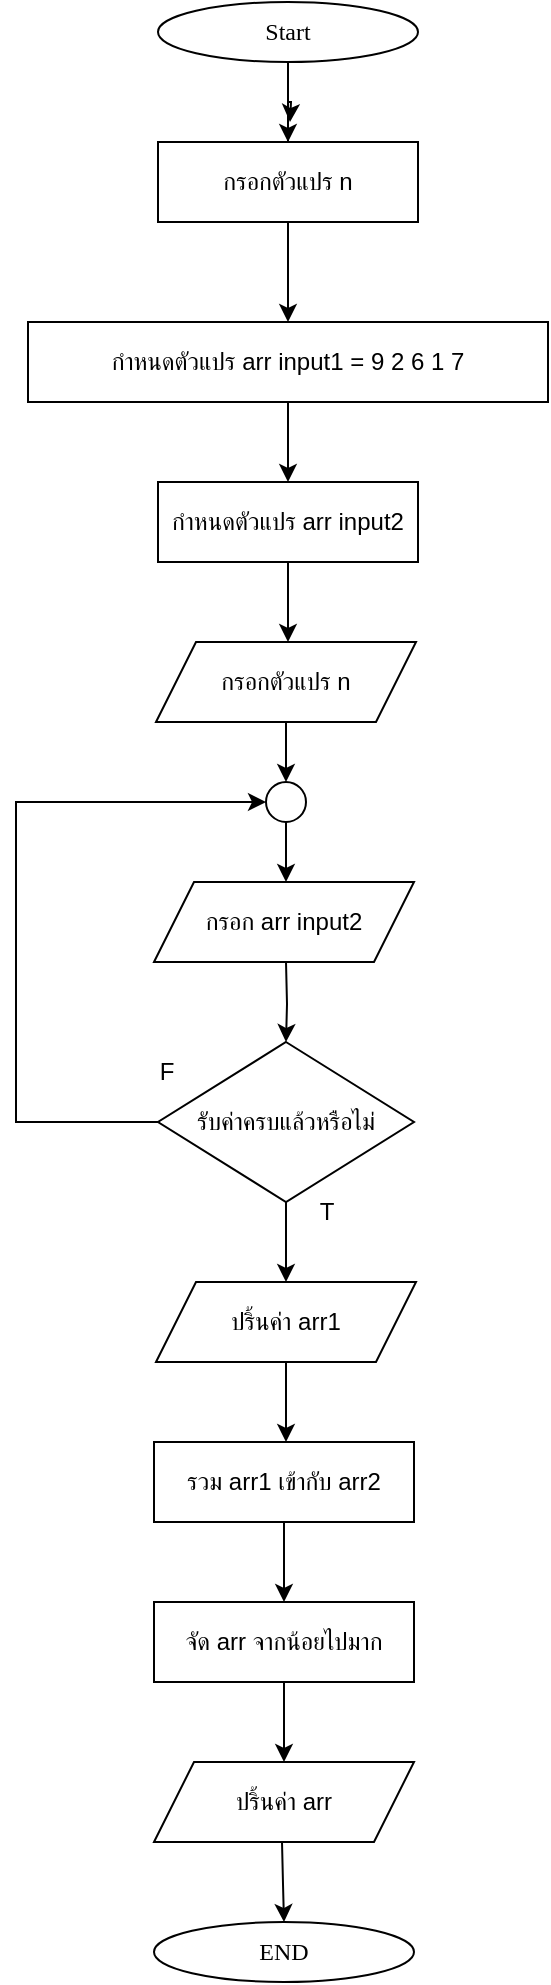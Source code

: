 <mxfile version="25.0.1">
  <diagram name="Page-1" id="zmVKw1Yn3QFlj3lUQ7tH">
    <mxGraphModel dx="3455" dy="2513" grid="1" gridSize="10" guides="1" tooltips="1" connect="1" arrows="1" fold="1" page="1" pageScale="1" pageWidth="850" pageHeight="1100" math="0" shadow="0">
      <root>
        <mxCell id="0" />
        <mxCell id="1" parent="0" />
        <mxCell id="lfAc_cLci4eOYNXYxlRv-4" value="" style="edgeStyle=orthogonalEdgeStyle;rounded=0;orthogonalLoop=1;jettySize=auto;html=1;" edge="1" parent="1" target="lfAc_cLci4eOYNXYxlRv-11">
          <mxGeometry relative="1" as="geometry">
            <mxPoint x="-499.0" y="220" as="sourcePoint" />
          </mxGeometry>
        </mxCell>
        <mxCell id="lfAc_cLci4eOYNXYxlRv-5" value="ปริ้นค่า arr" style="rounded=0;whiteSpace=wrap;html=1;shape=parallelogram;perimeter=parallelogramPerimeter;fixedSize=1;" vertex="1" parent="1">
          <mxGeometry x="-563.0" y="180" width="130" height="40" as="geometry" />
        </mxCell>
        <mxCell id="lfAc_cLci4eOYNXYxlRv-6" value="" style="edgeStyle=orthogonalEdgeStyle;rounded=0;orthogonalLoop=1;jettySize=auto;html=1;" edge="1" parent="1" source="lfAc_cLci4eOYNXYxlRv-7">
          <mxGeometry relative="1" as="geometry">
            <mxPoint x="-497.0" y="-260" as="targetPoint" />
          </mxGeometry>
        </mxCell>
        <mxCell id="lfAc_cLci4eOYNXYxlRv-7" value="" style="ellipse;whiteSpace=wrap;html=1;aspect=fixed;" vertex="1" parent="1">
          <mxGeometry x="-507" y="-310" width="20" height="20" as="geometry" />
        </mxCell>
        <mxCell id="lfAc_cLci4eOYNXYxlRv-8" style="edgeStyle=orthogonalEdgeStyle;rounded=0;orthogonalLoop=1;jettySize=auto;html=1;entryX=0;entryY=0.5;entryDx=0;entryDy=0;" edge="1" parent="1" source="lfAc_cLci4eOYNXYxlRv-10" target="lfAc_cLci4eOYNXYxlRv-7">
          <mxGeometry relative="1" as="geometry">
            <Array as="points">
              <mxPoint x="-632" y="-140" />
              <mxPoint x="-632" y="-300" />
            </Array>
          </mxGeometry>
        </mxCell>
        <mxCell id="lfAc_cLci4eOYNXYxlRv-111" value="" style="edgeStyle=orthogonalEdgeStyle;rounded=0;orthogonalLoop=1;jettySize=auto;html=1;" edge="1" parent="1" source="lfAc_cLci4eOYNXYxlRv-10" target="lfAc_cLci4eOYNXYxlRv-109">
          <mxGeometry relative="1" as="geometry" />
        </mxCell>
        <mxCell id="lfAc_cLci4eOYNXYxlRv-10" value="รับค่าครบแล้วหรือไม่" style="rhombus;whiteSpace=wrap;html=1;" vertex="1" parent="1">
          <mxGeometry x="-561" y="-180" width="128" height="80" as="geometry" />
        </mxCell>
        <mxCell id="lfAc_cLci4eOYNXYxlRv-11" value="&lt;font face=&quot;Sarabun&quot;&gt;END&lt;/font&gt;" style="ellipse;whiteSpace=wrap;html=1;" vertex="1" parent="1">
          <mxGeometry x="-563.0" y="260" width="130" height="30" as="geometry" />
        </mxCell>
        <mxCell id="lfAc_cLci4eOYNXYxlRv-32" value="" style="edgeStyle=orthogonalEdgeStyle;rounded=0;orthogonalLoop=1;jettySize=auto;html=1;" edge="1" parent="1" target="lfAc_cLci4eOYNXYxlRv-10">
          <mxGeometry relative="1" as="geometry">
            <mxPoint x="-497" y="-220" as="sourcePoint" />
          </mxGeometry>
        </mxCell>
        <mxCell id="lfAc_cLci4eOYNXYxlRv-34" value="T" style="text;html=1;align=center;verticalAlign=middle;resizable=0;points=[];autosize=1;strokeColor=none;fillColor=none;" vertex="1" parent="1">
          <mxGeometry x="-492" y="-110" width="30" height="30" as="geometry" />
        </mxCell>
        <mxCell id="lfAc_cLci4eOYNXYxlRv-35" value="F" style="text;html=1;align=center;verticalAlign=middle;resizable=0;points=[];autosize=1;strokeColor=none;fillColor=none;" vertex="1" parent="1">
          <mxGeometry x="-572" y="-180" width="30" height="30" as="geometry" />
        </mxCell>
        <mxCell id="lfAc_cLci4eOYNXYxlRv-39" value="" style="edgeStyle=orthogonalEdgeStyle;rounded=0;orthogonalLoop=1;jettySize=auto;html=1;" edge="1" parent="1" source="lfAc_cLci4eOYNXYxlRv-37" target="lfAc_cLci4eOYNXYxlRv-5">
          <mxGeometry relative="1" as="geometry" />
        </mxCell>
        <mxCell id="lfAc_cLci4eOYNXYxlRv-37" value="จัด arr จากน้อยไปมาก" style="rounded=0;whiteSpace=wrap;html=1;" vertex="1" parent="1">
          <mxGeometry x="-563" y="100" width="130" height="40" as="geometry" />
        </mxCell>
        <mxCell id="lfAc_cLci4eOYNXYxlRv-74" value="" style="edgeStyle=orthogonalEdgeStyle;rounded=0;orthogonalLoop=1;jettySize=auto;html=1;entryX=0.5;entryY=0;entryDx=0;entryDy=0;" edge="1" parent="1" source="lfAc_cLci4eOYNXYxlRv-75">
          <mxGeometry relative="1" as="geometry">
            <mxPoint x="-496.0" y="-630" as="targetPoint" />
          </mxGeometry>
        </mxCell>
        <mxCell id="lfAc_cLci4eOYNXYxlRv-75" value="&lt;font data-font-src=&quot;https://fonts.googleapis.com/css?family=Sarabun&quot; face=&quot;Sarabun&quot;&gt;Start&lt;/font&gt;" style="ellipse;whiteSpace=wrap;html=1;" vertex="1" parent="1">
          <mxGeometry x="-561.0" y="-700" width="130" height="30" as="geometry" />
        </mxCell>
        <mxCell id="lfAc_cLci4eOYNXYxlRv-76" value="" style="edgeStyle=orthogonalEdgeStyle;rounded=0;orthogonalLoop=1;jettySize=auto;html=1;" edge="1" parent="1" source="lfAc_cLci4eOYNXYxlRv-77" target="lfAc_cLci4eOYNXYxlRv-79">
          <mxGeometry relative="1" as="geometry" />
        </mxCell>
        <mxCell id="lfAc_cLci4eOYNXYxlRv-77" value="กำหนดตัวแปร arr input1 =&amp;nbsp;9 2 6 1 7" style="rounded=0;whiteSpace=wrap;html=1;" vertex="1" parent="1">
          <mxGeometry x="-626" y="-540" width="260" height="40" as="geometry" />
        </mxCell>
        <mxCell id="lfAc_cLci4eOYNXYxlRv-78" value="" style="edgeStyle=orthogonalEdgeStyle;rounded=0;orthogonalLoop=1;jettySize=auto;html=1;" edge="1" parent="1" source="lfAc_cLci4eOYNXYxlRv-79">
          <mxGeometry relative="1" as="geometry">
            <mxPoint x="-496.0" y="-380.0" as="targetPoint" />
          </mxGeometry>
        </mxCell>
        <mxCell id="lfAc_cLci4eOYNXYxlRv-79" value="กำหนดตัวแปร arr input2" style="rounded=0;whiteSpace=wrap;html=1;" vertex="1" parent="1">
          <mxGeometry x="-561.0" y="-460" width="130" height="40" as="geometry" />
        </mxCell>
        <mxCell id="lfAc_cLci4eOYNXYxlRv-82" value="" style="edgeStyle=orthogonalEdgeStyle;rounded=0;orthogonalLoop=1;jettySize=auto;html=1;" edge="1" parent="1" source="lfAc_cLci4eOYNXYxlRv-83">
          <mxGeometry relative="1" as="geometry">
            <mxPoint x="-495" y="-640" as="targetPoint" />
          </mxGeometry>
        </mxCell>
        <mxCell id="lfAc_cLci4eOYNXYxlRv-108" value="" style="edgeStyle=orthogonalEdgeStyle;rounded=0;orthogonalLoop=1;jettySize=auto;html=1;" edge="1" parent="1" source="lfAc_cLci4eOYNXYxlRv-83" target="lfAc_cLci4eOYNXYxlRv-77">
          <mxGeometry relative="1" as="geometry" />
        </mxCell>
        <mxCell id="lfAc_cLci4eOYNXYxlRv-83" value="กรอกตัวแปร n" style="rounded=0;whiteSpace=wrap;html=1;shape=label;fixedSize=1;" vertex="1" parent="1">
          <mxGeometry x="-561.0" y="-630" width="130" height="40" as="geometry" />
        </mxCell>
        <mxCell id="lfAc_cLci4eOYNXYxlRv-112" value="" style="edgeStyle=orthogonalEdgeStyle;rounded=0;orthogonalLoop=1;jettySize=auto;html=1;" edge="1" parent="1" source="lfAc_cLci4eOYNXYxlRv-85" target="lfAc_cLci4eOYNXYxlRv-7">
          <mxGeometry relative="1" as="geometry" />
        </mxCell>
        <mxCell id="lfAc_cLci4eOYNXYxlRv-85" value="กรอกตัวแปร n" style="rounded=0;whiteSpace=wrap;html=1;shape=parallelogram;perimeter=parallelogramPerimeter;fixedSize=1;" vertex="1" parent="1">
          <mxGeometry x="-562.0" y="-380" width="130" height="40" as="geometry" />
        </mxCell>
        <mxCell id="lfAc_cLci4eOYNXYxlRv-90" value="กรอก arr input2" style="rounded=0;whiteSpace=wrap;html=1;shape=parallelogram;perimeter=parallelogramPerimeter;fixedSize=1;" vertex="1" parent="1">
          <mxGeometry x="-563.0" y="-260" width="130" height="40" as="geometry" />
        </mxCell>
        <mxCell id="lfAc_cLci4eOYNXYxlRv-114" value="" style="edgeStyle=orthogonalEdgeStyle;rounded=0;orthogonalLoop=1;jettySize=auto;html=1;" edge="1" parent="1" source="lfAc_cLci4eOYNXYxlRv-109">
          <mxGeometry relative="1" as="geometry">
            <mxPoint x="-497.0" y="20" as="targetPoint" />
          </mxGeometry>
        </mxCell>
        <mxCell id="lfAc_cLci4eOYNXYxlRv-109" value="ปริ้นค่า arr1" style="rounded=0;whiteSpace=wrap;html=1;shape=parallelogram;perimeter=parallelogramPerimeter;fixedSize=1;" vertex="1" parent="1">
          <mxGeometry x="-562.0" y="-60" width="130" height="40" as="geometry" />
        </mxCell>
        <mxCell id="lfAc_cLci4eOYNXYxlRv-117" value="" style="edgeStyle=orthogonalEdgeStyle;rounded=0;orthogonalLoop=1;jettySize=auto;html=1;" edge="1" parent="1" source="lfAc_cLci4eOYNXYxlRv-116" target="lfAc_cLci4eOYNXYxlRv-37">
          <mxGeometry relative="1" as="geometry" />
        </mxCell>
        <mxCell id="lfAc_cLci4eOYNXYxlRv-116" value="รวม arr1 เข้ากับ arr2" style="rounded=0;whiteSpace=wrap;html=1;" vertex="1" parent="1">
          <mxGeometry x="-563" y="20" width="130" height="40" as="geometry" />
        </mxCell>
      </root>
    </mxGraphModel>
  </diagram>
</mxfile>
